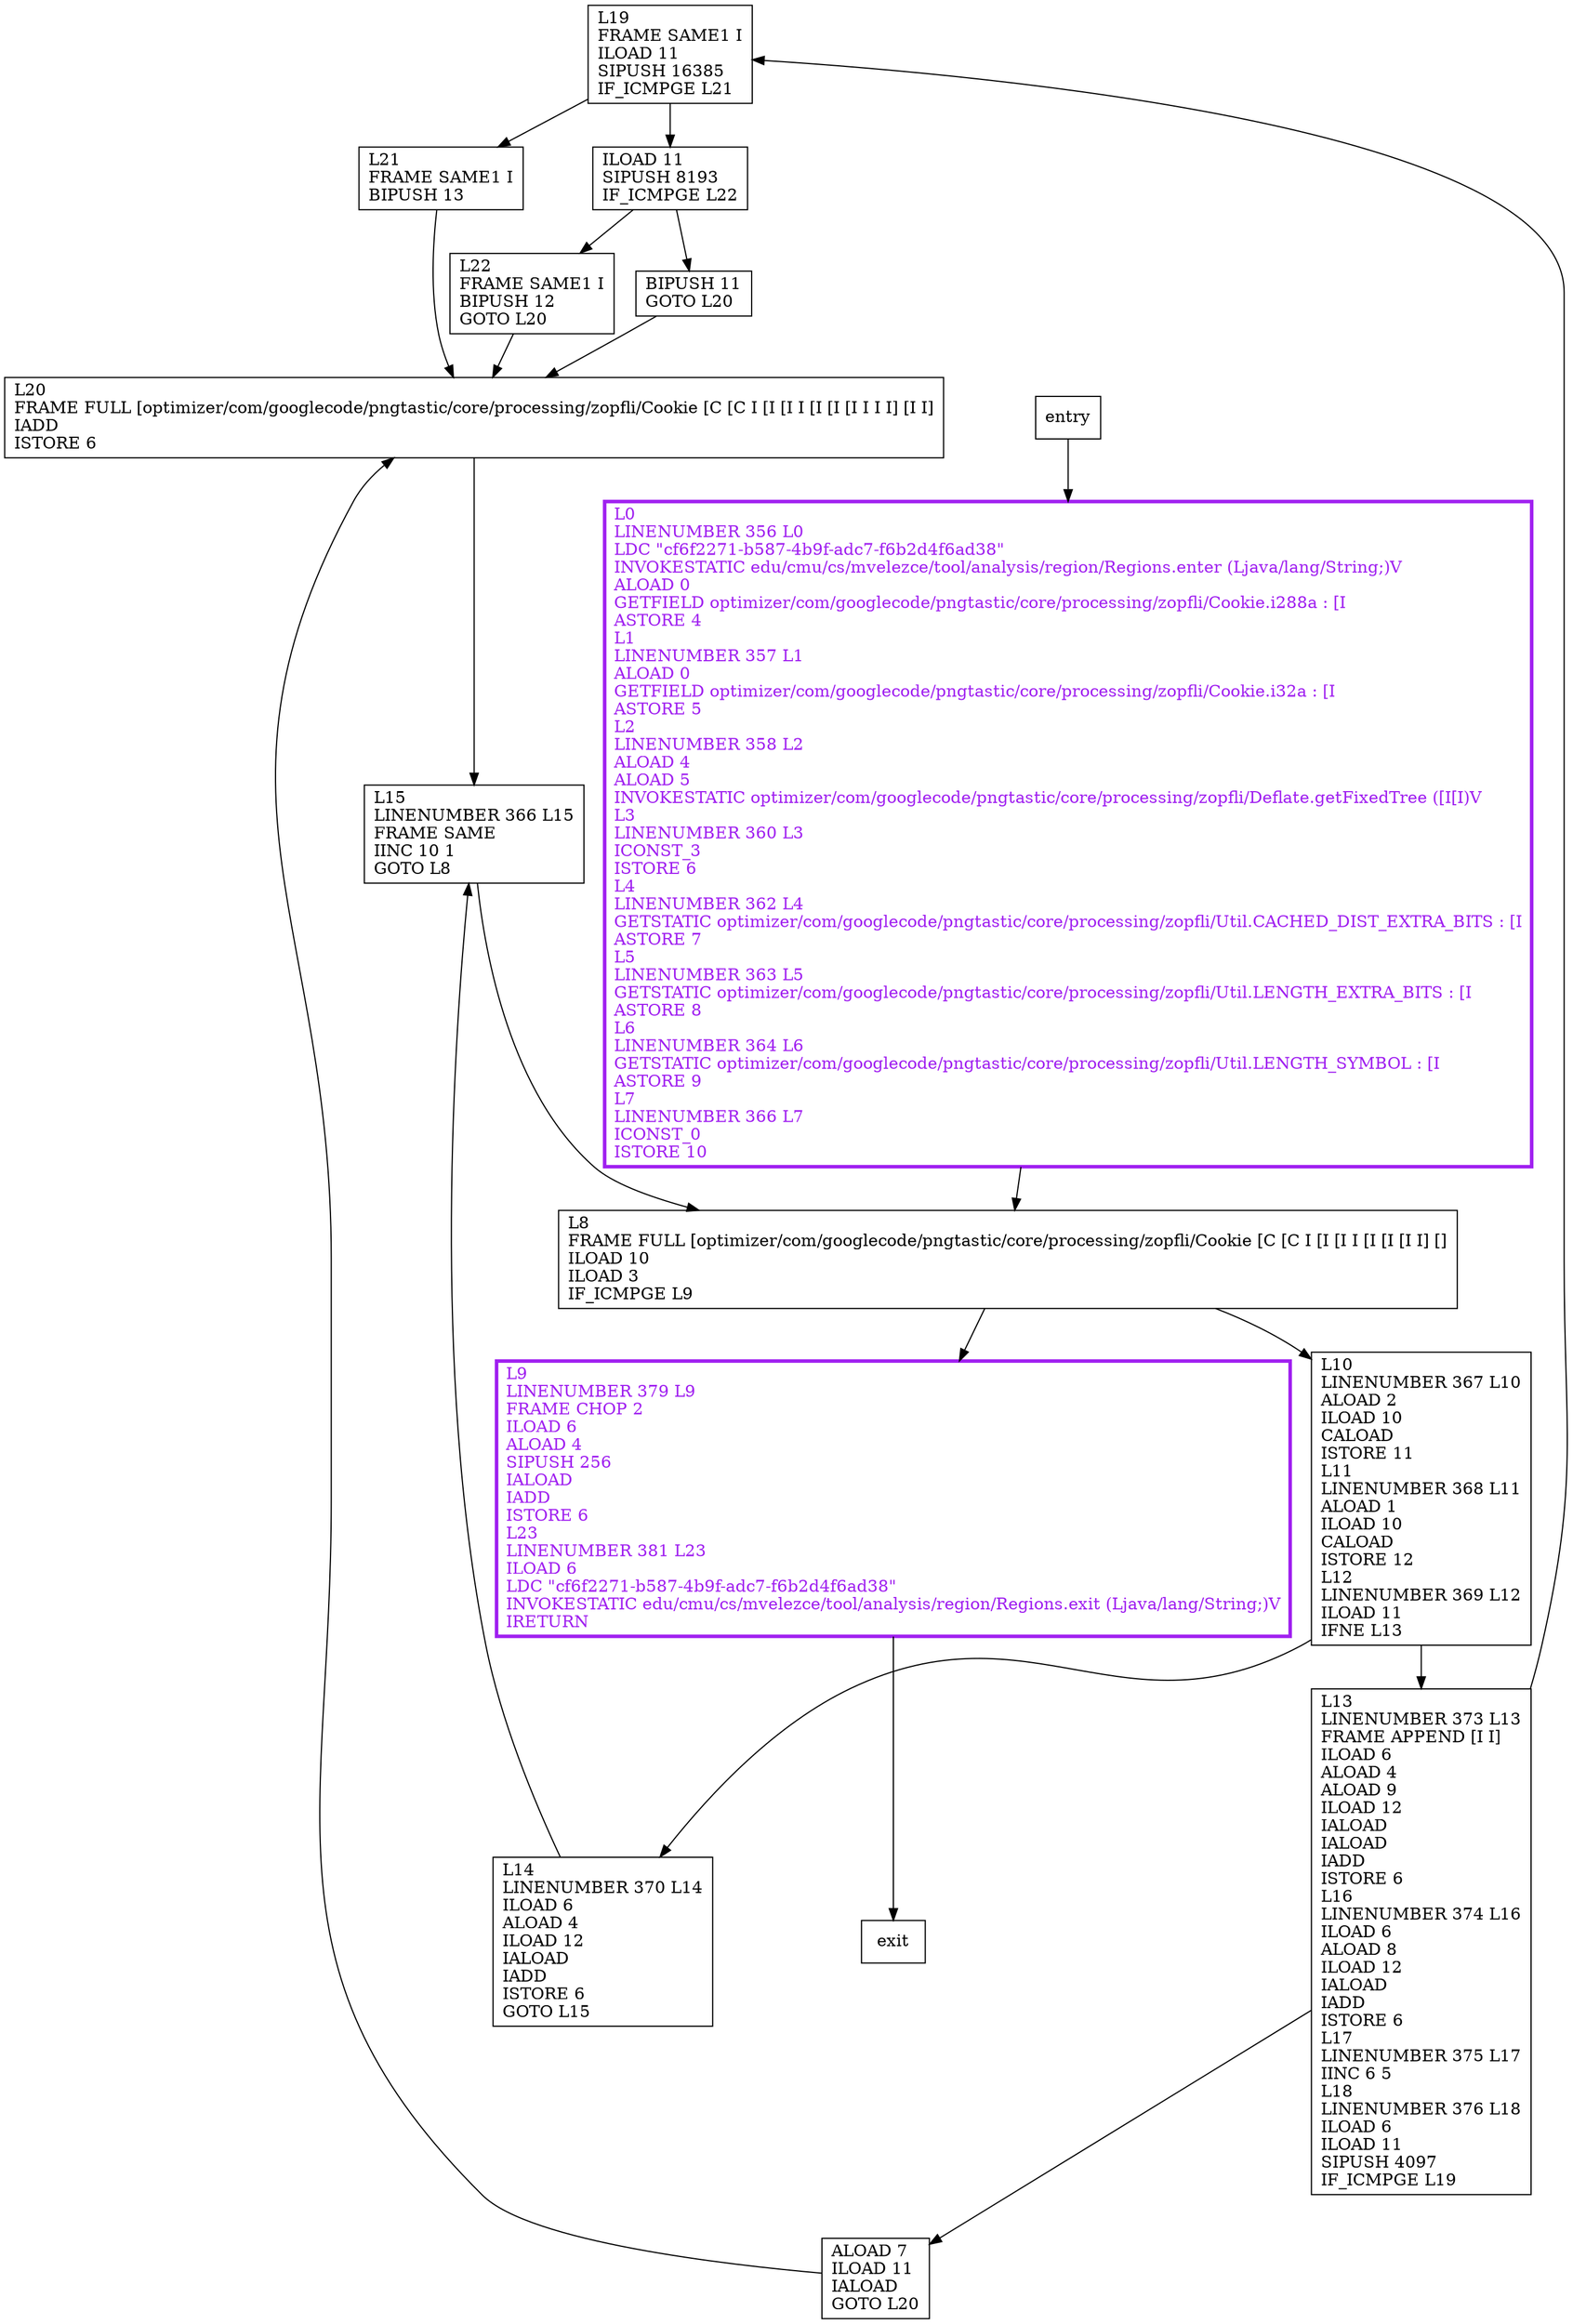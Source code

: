 digraph calculateFixedBlockSize {
node [shape=record];
1672598778 [label="L19\lFRAME SAME1 I\lILOAD 11\lSIPUSH 16385\lIF_ICMPGE L21\l"];
1173340685 [label="L22\lFRAME SAME1 I\lBIPUSH 12\lGOTO L20\l"];
538667887 [label="L20\lFRAME FULL [optimizer/com/googlecode/pngtastic/core/processing/zopfli/Cookie [C [C I [I [I I [I [I [I I I I] [I I]\lIADD\lISTORE 6\l"];
379121284 [label="L10\lLINENUMBER 367 L10\lALOAD 2\lILOAD 10\lCALOAD\lISTORE 11\lL11\lLINENUMBER 368 L11\lALOAD 1\lILOAD 10\lCALOAD\lISTORE 12\lL12\lLINENUMBER 369 L12\lILOAD 11\lIFNE L13\l"];
1045731788 [label="BIPUSH 11\lGOTO L20\l"];
1340848245 [label="L0\lLINENUMBER 356 L0\lLDC \"cf6f2271-b587-4b9f-adc7-f6b2d4f6ad38\"\lINVOKESTATIC edu/cmu/cs/mvelezce/tool/analysis/region/Regions.enter (Ljava/lang/String;)V\lALOAD 0\lGETFIELD optimizer/com/googlecode/pngtastic/core/processing/zopfli/Cookie.i288a : [I\lASTORE 4\lL1\lLINENUMBER 357 L1\lALOAD 0\lGETFIELD optimizer/com/googlecode/pngtastic/core/processing/zopfli/Cookie.i32a : [I\lASTORE 5\lL2\lLINENUMBER 358 L2\lALOAD 4\lALOAD 5\lINVOKESTATIC optimizer/com/googlecode/pngtastic/core/processing/zopfli/Deflate.getFixedTree ([I[I)V\lL3\lLINENUMBER 360 L3\lICONST_3\lISTORE 6\lL4\lLINENUMBER 362 L4\lGETSTATIC optimizer/com/googlecode/pngtastic/core/processing/zopfli/Util.CACHED_DIST_EXTRA_BITS : [I\lASTORE 7\lL5\lLINENUMBER 363 L5\lGETSTATIC optimizer/com/googlecode/pngtastic/core/processing/zopfli/Util.LENGTH_EXTRA_BITS : [I\lASTORE 8\lL6\lLINENUMBER 364 L6\lGETSTATIC optimizer/com/googlecode/pngtastic/core/processing/zopfli/Util.LENGTH_SYMBOL : [I\lASTORE 9\lL7\lLINENUMBER 366 L7\lICONST_0\lISTORE 10\l"];
635610193 [label="L9\lLINENUMBER 379 L9\lFRAME CHOP 2\lILOAD 6\lALOAD 4\lSIPUSH 256\lIALOAD\lIADD\lISTORE 6\lL23\lLINENUMBER 381 L23\lILOAD 6\lLDC \"cf6f2271-b587-4b9f-adc7-f6b2d4f6ad38\"\lINVOKESTATIC edu/cmu/cs/mvelezce/tool/analysis/region/Regions.exit (Ljava/lang/String;)V\lIRETURN\l"];
281421502 [label="L13\lLINENUMBER 373 L13\lFRAME APPEND [I I]\lILOAD 6\lALOAD 4\lALOAD 9\lILOAD 12\lIALOAD\lIALOAD\lIADD\lISTORE 6\lL16\lLINENUMBER 374 L16\lILOAD 6\lALOAD 8\lILOAD 12\lIALOAD\lIADD\lISTORE 6\lL17\lLINENUMBER 375 L17\lIINC 6 5\lL18\lLINENUMBER 376 L18\lILOAD 6\lILOAD 11\lSIPUSH 4097\lIF_ICMPGE L19\l"];
1967496309 [label="L21\lFRAME SAME1 I\lBIPUSH 13\l"];
1739267143 [label="L8\lFRAME FULL [optimizer/com/googlecode/pngtastic/core/processing/zopfli/Cookie [C [C I [I [I I [I [I [I I] []\lILOAD 10\lILOAD 3\lIF_ICMPGE L9\l"];
848097505 [label="L15\lLINENUMBER 366 L15\lFRAME SAME\lIINC 10 1\lGOTO L8\l"];
50072771 [label="L14\lLINENUMBER 370 L14\lILOAD 6\lALOAD 4\lILOAD 12\lIALOAD\lIADD\lISTORE 6\lGOTO L15\l"];
406749219 [label="ILOAD 11\lSIPUSH 8193\lIF_ICMPGE L22\l"];
1122233828 [label="ALOAD 7\lILOAD 11\lIALOAD\lGOTO L20\l"];
entry;
exit;
1672598778 -> 406749219;
1672598778 -> 1967496309;
1173340685 -> 538667887;
538667887 -> 848097505;
379121284 -> 50072771;
379121284 -> 281421502;
1045731788 -> 538667887;
1340848245 -> 1739267143;
635610193 -> exit;
281421502 -> 1672598778;
281421502 -> 1122233828;
1967496309 -> 538667887;
1739267143 -> 379121284;
1739267143 -> 635610193;
848097505 -> 1739267143;
entry -> 1340848245;
50072771 -> 848097505;
406749219 -> 1173340685;
406749219 -> 1045731788;
1122233828 -> 538667887;
1340848245[fontcolor="purple", penwidth=3, color="purple"];
635610193[fontcolor="purple", penwidth=3, color="purple"];
}
